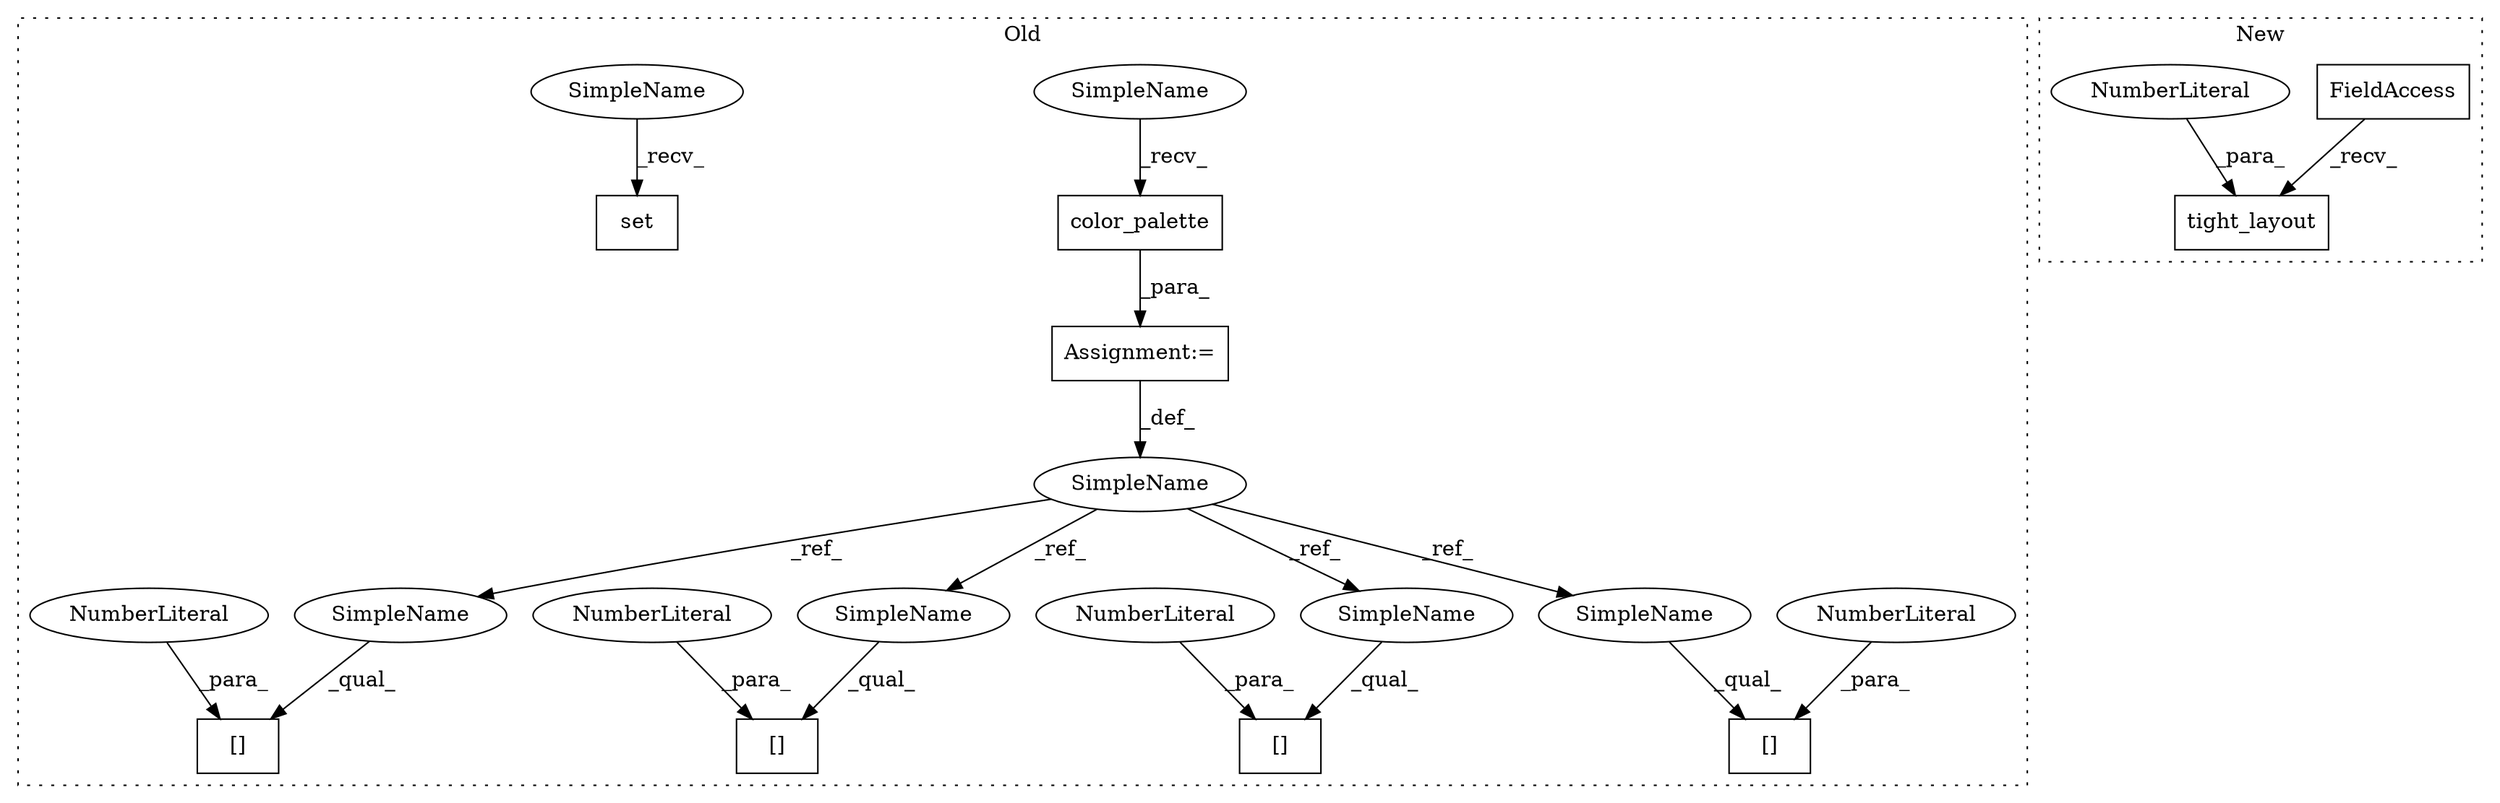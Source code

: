 digraph G {
subgraph cluster0 {
1 [label="[]" a="2" s="1501,1510" l="8,1" shape="box"];
4 [label="NumberLiteral" a="34" s="1509" l="1" shape="ellipse"];
5 [label="SimpleName" a="42" s="498" l="7" shape="ellipse"];
6 [label="[]" a="2" s="1142,1151" l="8,1" shape="box"];
7 [label="NumberLiteral" a="34" s="1150" l="1" shape="ellipse"];
8 [label="[]" a="2" s="1008,1017" l="8,1" shape="box"];
9 [label="NumberLiteral" a="34" s="1016" l="1" shape="ellipse"];
10 [label="Assignment:=" a="7" s="505" l="1" shape="box"];
11 [label="color_palette" a="32" s="514" l="15" shape="box"];
12 [label="set" a="32" s="459" l="5" shape="box"];
13 [label="[]" a="2" s="1339,1348" l="8,1" shape="box"];
14 [label="NumberLiteral" a="34" s="1347" l="1" shape="ellipse"];
16 [label="SimpleName" a="42" s="1339" l="7" shape="ellipse"];
17 [label="SimpleName" a="42" s="1501" l="7" shape="ellipse"];
18 [label="SimpleName" a="42" s="1142" l="7" shape="ellipse"];
19 [label="SimpleName" a="42" s="1008" l="7" shape="ellipse"];
20 [label="SimpleName" a="42" s="506" l="7" shape="ellipse"];
21 [label="SimpleName" a="42" s="451" l="7" shape="ellipse"];
label = "Old";
style="dotted";
}
subgraph cluster1 {
2 [label="tight_layout" a="32" s="1963,1977" l="13,1" shape="box"];
3 [label="FieldAccess" a="22" s="1945" l="10" shape="box"];
15 [label="NumberLiteral" a="34" s="1976" l="1" shape="ellipse"];
label = "New";
style="dotted";
}
3 -> 2 [label="_recv_"];
4 -> 1 [label="_para_"];
5 -> 16 [label="_ref_"];
5 -> 17 [label="_ref_"];
5 -> 19 [label="_ref_"];
5 -> 18 [label="_ref_"];
7 -> 6 [label="_para_"];
9 -> 8 [label="_para_"];
10 -> 5 [label="_def_"];
11 -> 10 [label="_para_"];
14 -> 13 [label="_para_"];
15 -> 2 [label="_para_"];
16 -> 13 [label="_qual_"];
17 -> 1 [label="_qual_"];
18 -> 6 [label="_qual_"];
19 -> 8 [label="_qual_"];
20 -> 11 [label="_recv_"];
21 -> 12 [label="_recv_"];
}